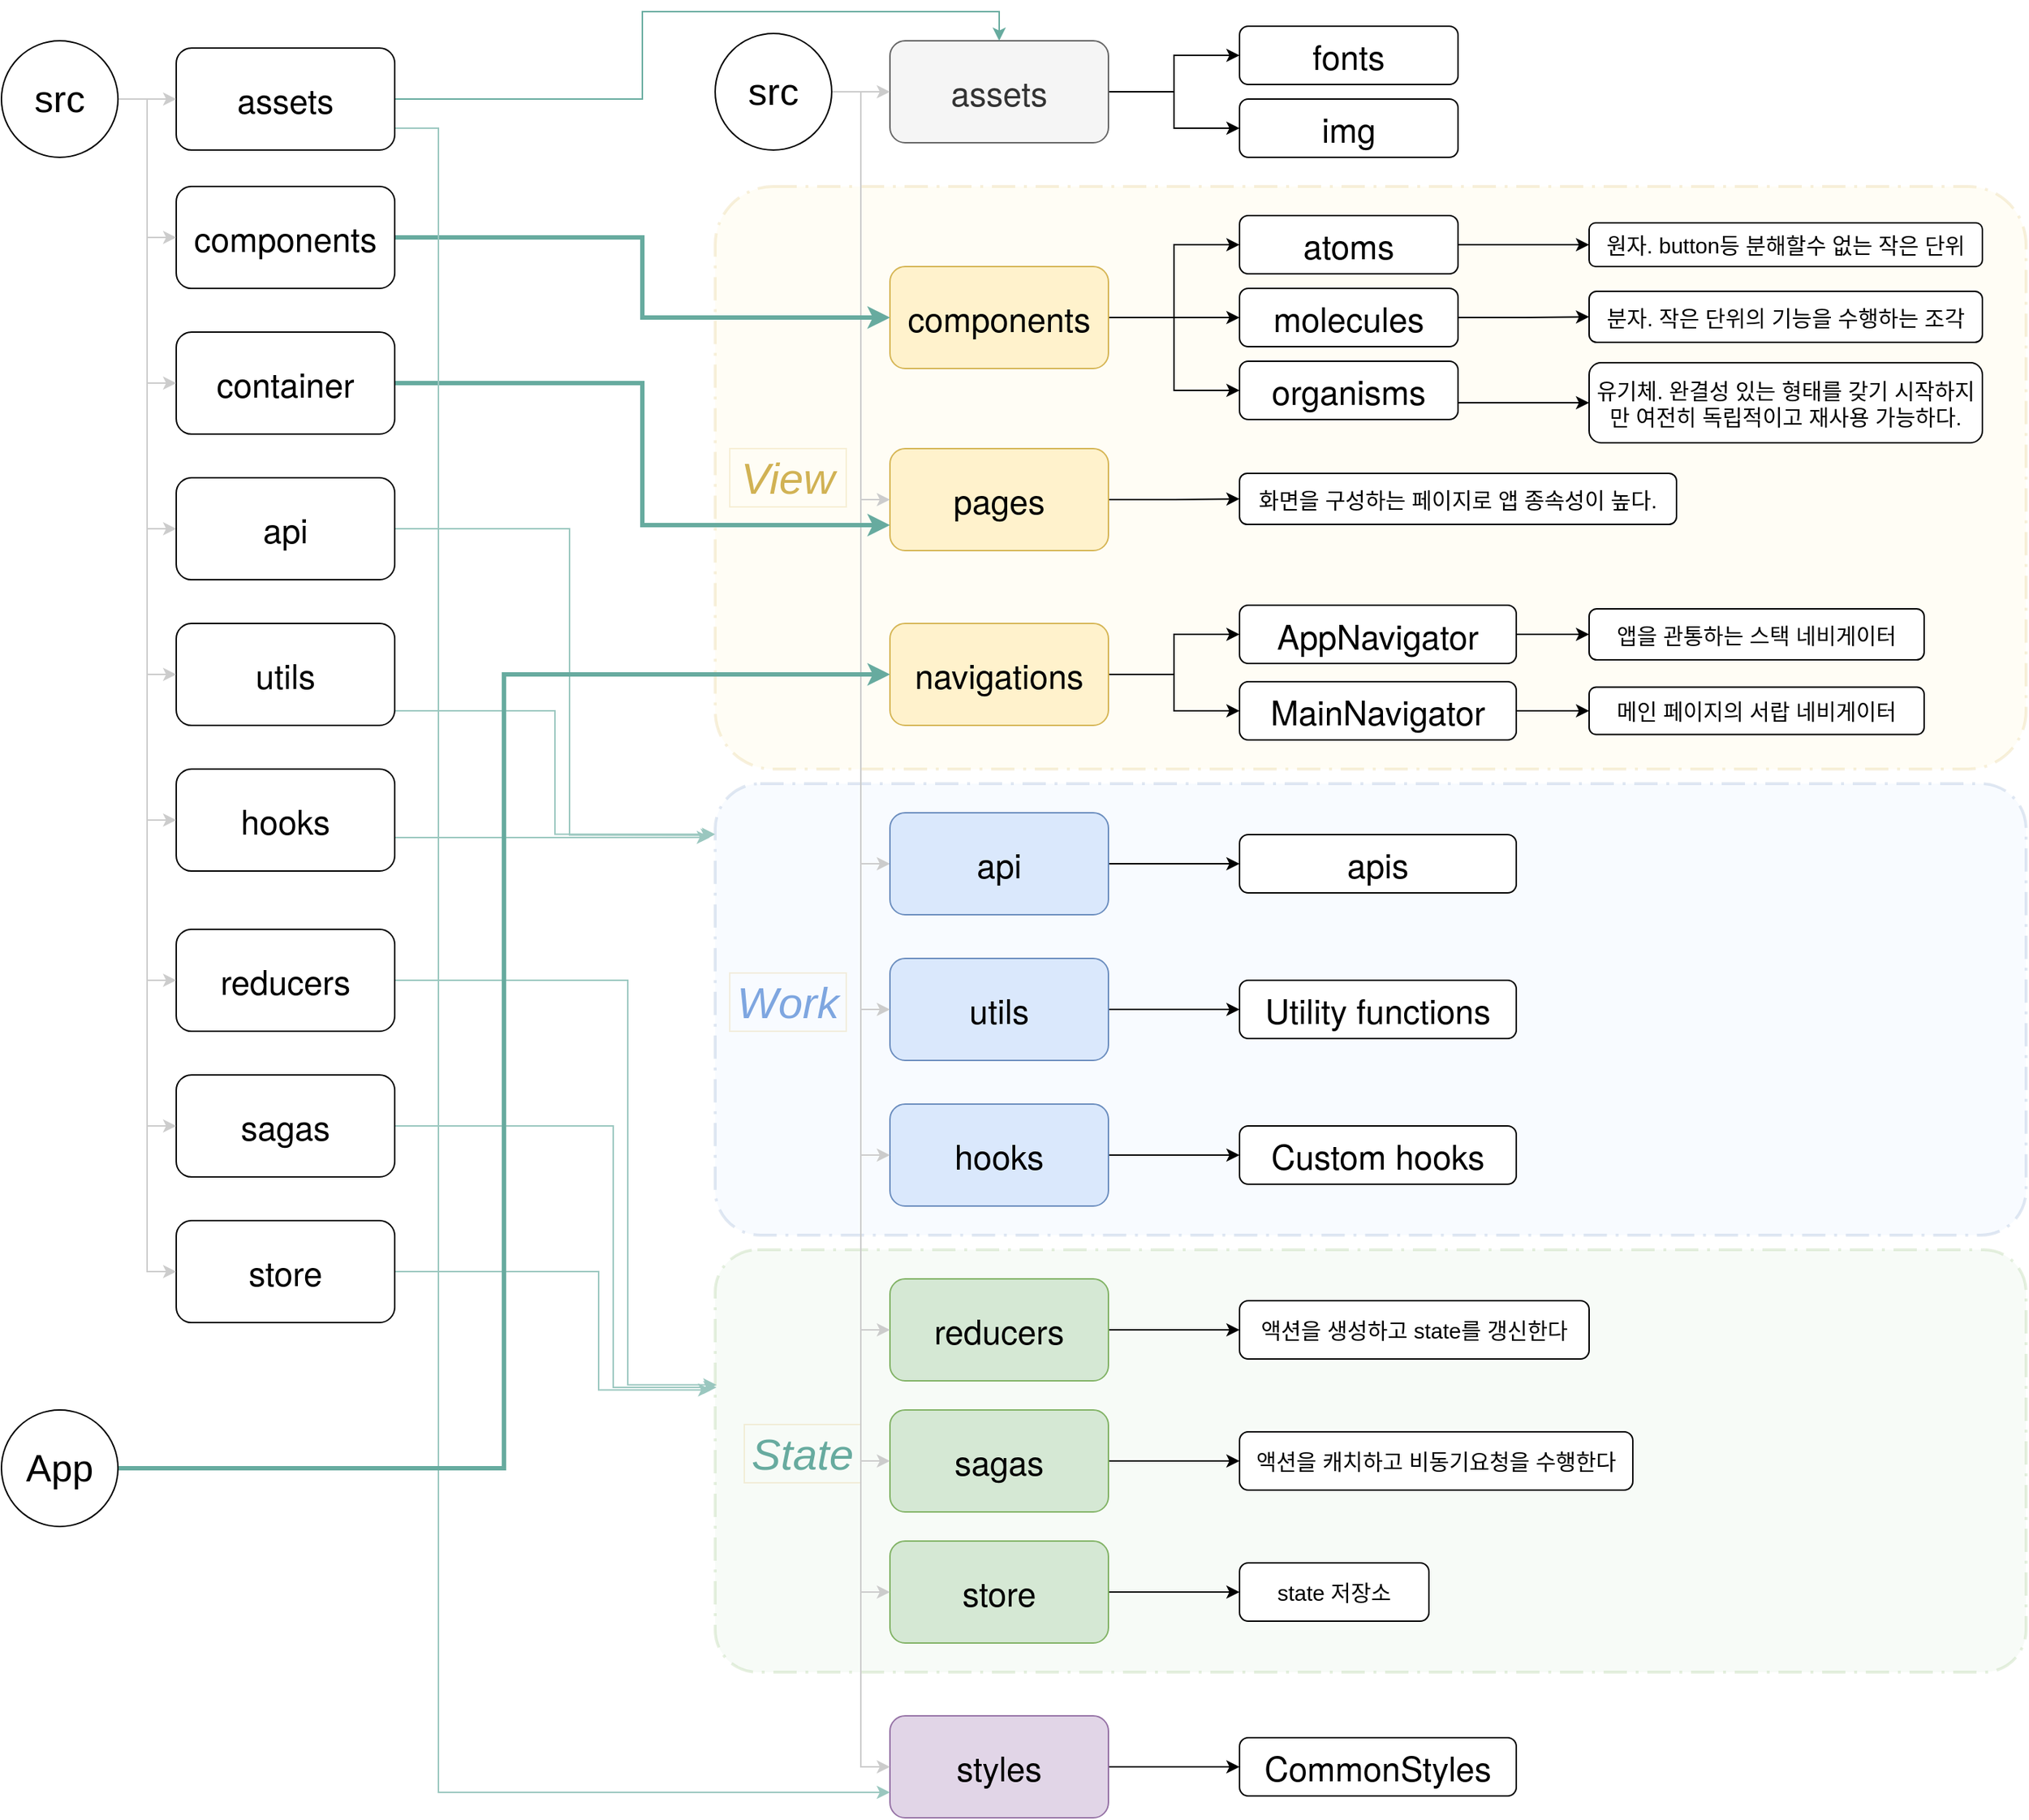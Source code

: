 <mxfile version="13.6.0" type="github">
  <diagram id="6yf5JyoqB4puBkQYlx9q" name="Page-1">
    <mxGraphModel dx="2994" dy="1178" grid="1" gridSize="10" guides="1" tooltips="1" connect="1" arrows="1" fold="1" page="1" pageScale="1" pageWidth="827" pageHeight="1169" math="0" shadow="0">
      <root>
        <mxCell id="0" />
        <mxCell id="1" parent="0" />
        <mxCell id="yWEe2vP6x3866tKrMYLU-28" value="" style="rounded=1;arcSize=10;dashed=1;strokeColor=#82b366;fillColor=#d5e8d4;dashPattern=8 3 1 3;strokeWidth=2;opacity=20;" vertex="1" parent="1">
          <mxGeometry x="-280" y="900" width="900" height="290" as="geometry" />
        </mxCell>
        <mxCell id="yWEe2vP6x3866tKrMYLU-27" value="" style="rounded=1;arcSize=10;dashed=1;strokeColor=#6c8ebf;fillColor=#dae8fc;dashPattern=8 3 1 3;strokeWidth=2;opacity=20;" vertex="1" parent="1">
          <mxGeometry x="-280" y="580" width="900" height="310" as="geometry" />
        </mxCell>
        <mxCell id="yWEe2vP6x3866tKrMYLU-25" value="" style="rounded=1;arcSize=10;dashed=1;strokeColor=#d6b656;fillColor=#fff2cc;dashPattern=8 3 1 3;strokeWidth=2;opacity=20;" vertex="1" parent="1">
          <mxGeometry x="-280" y="170" width="900" height="400" as="geometry" />
        </mxCell>
        <mxCell id="yWEe2vP6x3866tKrMYLU-19" style="edgeStyle=orthogonalEdgeStyle;rounded=0;orthogonalLoop=1;jettySize=auto;html=1;entryX=0;entryY=0.5;entryDx=0;entryDy=0;" edge="1" parent="1" source="yWEe2vP6x3866tKrMYLU-1" target="yWEe2vP6x3866tKrMYLU-13">
          <mxGeometry relative="1" as="geometry" />
        </mxCell>
        <mxCell id="yWEe2vP6x3866tKrMYLU-20" style="edgeStyle=orthogonalEdgeStyle;rounded=0;orthogonalLoop=1;jettySize=auto;html=1;entryX=0;entryY=0.5;entryDx=0;entryDy=0;" edge="1" parent="1" source="yWEe2vP6x3866tKrMYLU-1" target="yWEe2vP6x3866tKrMYLU-14">
          <mxGeometry relative="1" as="geometry" />
        </mxCell>
        <mxCell id="yWEe2vP6x3866tKrMYLU-21" style="edgeStyle=orthogonalEdgeStyle;rounded=0;orthogonalLoop=1;jettySize=auto;html=1;entryX=0;entryY=0.5;entryDx=0;entryDy=0;" edge="1" parent="1" source="yWEe2vP6x3866tKrMYLU-1" target="yWEe2vP6x3866tKrMYLU-16">
          <mxGeometry relative="1" as="geometry" />
        </mxCell>
        <mxCell id="yWEe2vP6x3866tKrMYLU-1" value="&lt;p class=&quot;p1&quot; style=&quot;margin: 0px ; font-stretch: normal ; font-size: 23px ; line-height: normal ; font-family: &amp;#34;helvetica neue&amp;#34;&quot;&gt;components&lt;/p&gt;" style="rounded=1;whiteSpace=wrap;html=1;fillColor=#fff2cc;strokeColor=#d6b656;" vertex="1" parent="1">
          <mxGeometry x="-160" y="225" width="150" height="70" as="geometry" />
        </mxCell>
        <mxCell id="yWEe2vP6x3866tKrMYLU-23" style="edgeStyle=orthogonalEdgeStyle;rounded=0;orthogonalLoop=1;jettySize=auto;html=1;entryX=0;entryY=0.5;entryDx=0;entryDy=0;" edge="1" parent="1" source="yWEe2vP6x3866tKrMYLU-2" target="yWEe2vP6x3866tKrMYLU-15">
          <mxGeometry relative="1" as="geometry" />
        </mxCell>
        <mxCell id="yWEe2vP6x3866tKrMYLU-24" style="edgeStyle=orthogonalEdgeStyle;rounded=0;orthogonalLoop=1;jettySize=auto;html=1;entryX=0;entryY=0.5;entryDx=0;entryDy=0;" edge="1" parent="1" source="yWEe2vP6x3866tKrMYLU-2" target="yWEe2vP6x3866tKrMYLU-22">
          <mxGeometry relative="1" as="geometry" />
        </mxCell>
        <mxCell id="yWEe2vP6x3866tKrMYLU-2" value="&lt;p class=&quot;p1&quot; style=&quot;margin: 0px ; font-stretch: normal ; font-size: 23px ; line-height: normal ; font-family: &amp;#34;helvetica neue&amp;#34;&quot;&gt;navigations&lt;/p&gt;" style="rounded=1;whiteSpace=wrap;html=1;fillColor=#fff2cc;strokeColor=#d6b656;" vertex="1" parent="1">
          <mxGeometry x="-160" y="470" width="150" height="70" as="geometry" />
        </mxCell>
        <mxCell id="yWEe2vP6x3866tKrMYLU-43" style="edgeStyle=orthogonalEdgeStyle;rounded=0;orthogonalLoop=1;jettySize=auto;html=1;entryX=0;entryY=0.5;entryDx=0;entryDy=0;fontSize=30;fontColor=#7EA6E0;" edge="1" parent="1" source="yWEe2vP6x3866tKrMYLU-3" target="yWEe2vP6x3866tKrMYLU-42">
          <mxGeometry relative="1" as="geometry" />
        </mxCell>
        <mxCell id="yWEe2vP6x3866tKrMYLU-3" value="&lt;p class=&quot;p1&quot; style=&quot;margin: 0px ; font-stretch: normal ; font-size: 23px ; line-height: normal ; font-family: &amp;#34;helvetica neue&amp;#34;&quot;&gt;pages&lt;/p&gt;" style="rounded=1;whiteSpace=wrap;html=1;fillColor=#fff2cc;strokeColor=#d6b656;" vertex="1" parent="1">
          <mxGeometry x="-160" y="350" width="150" height="70" as="geometry" />
        </mxCell>
        <mxCell id="yWEe2vP6x3866tKrMYLU-46" style="edgeStyle=orthogonalEdgeStyle;rounded=0;orthogonalLoop=1;jettySize=auto;html=1;entryX=0;entryY=0.5;entryDx=0;entryDy=0;fontSize=30;fontColor=#7EA6E0;" edge="1" parent="1" source="yWEe2vP6x3866tKrMYLU-4" target="yWEe2vP6x3866tKrMYLU-45">
          <mxGeometry relative="1" as="geometry" />
        </mxCell>
        <mxCell id="yWEe2vP6x3866tKrMYLU-4" value="&lt;p class=&quot;p1&quot; style=&quot;margin: 0px ; font-stretch: normal ; font-size: 23px ; line-height: normal ; font-family: &amp;#34;helvetica neue&amp;#34;&quot;&gt;styles&lt;/p&gt;" style="rounded=1;whiteSpace=wrap;html=1;fillColor=#e1d5e7;strokeColor=#9673a6;" vertex="1" parent="1">
          <mxGeometry x="-160" y="1220" width="150" height="70" as="geometry" />
        </mxCell>
        <mxCell id="yWEe2vP6x3866tKrMYLU-49" style="edgeStyle=orthogonalEdgeStyle;rounded=0;orthogonalLoop=1;jettySize=auto;html=1;fontSize=30;fontColor=#7EA6E0;" edge="1" parent="1" source="yWEe2vP6x3866tKrMYLU-5" target="yWEe2vP6x3866tKrMYLU-47">
          <mxGeometry relative="1" as="geometry" />
        </mxCell>
        <mxCell id="yWEe2vP6x3866tKrMYLU-5" value="&lt;p class=&quot;p1&quot; style=&quot;margin: 0px ; font-stretch: normal ; font-size: 23px ; line-height: normal ; font-family: &amp;#34;helvetica neue&amp;#34;&quot;&gt;utils&lt;/p&gt;" style="rounded=1;whiteSpace=wrap;html=1;fillColor=#dae8fc;strokeColor=#6c8ebf;" vertex="1" parent="1">
          <mxGeometry x="-160" y="700" width="150" height="70" as="geometry" />
        </mxCell>
        <mxCell id="yWEe2vP6x3866tKrMYLU-50" style="edgeStyle=orthogonalEdgeStyle;rounded=0;orthogonalLoop=1;jettySize=auto;html=1;fontSize=30;fontColor=#7EA6E0;" edge="1" parent="1" source="yWEe2vP6x3866tKrMYLU-6" target="yWEe2vP6x3866tKrMYLU-48">
          <mxGeometry relative="1" as="geometry" />
        </mxCell>
        <mxCell id="yWEe2vP6x3866tKrMYLU-6" value="&lt;p class=&quot;p1&quot; style=&quot;margin: 0px ; font-stretch: normal ; font-size: 23px ; line-height: normal ; font-family: &amp;#34;helvetica neue&amp;#34;&quot;&gt;hooks&lt;/p&gt;" style="rounded=1;whiteSpace=wrap;html=1;fillColor=#dae8fc;strokeColor=#6c8ebf;" vertex="1" parent="1">
          <mxGeometry x="-160" y="800" width="150" height="70" as="geometry" />
        </mxCell>
        <mxCell id="yWEe2vP6x3866tKrMYLU-52" style="edgeStyle=orthogonalEdgeStyle;rounded=0;orthogonalLoop=1;jettySize=auto;html=1;entryX=0;entryY=0.5;entryDx=0;entryDy=0;fontSize=15;fontColor=#7EA6E0;" edge="1" parent="1" source="yWEe2vP6x3866tKrMYLU-7" target="yWEe2vP6x3866tKrMYLU-51">
          <mxGeometry relative="1" as="geometry" />
        </mxCell>
        <mxCell id="yWEe2vP6x3866tKrMYLU-7" value="&lt;p class=&quot;p1&quot; style=&quot;margin: 0px ; font-stretch: normal ; font-size: 23px ; line-height: normal ; font-family: &amp;#34;helvetica neue&amp;#34;&quot;&gt;reducers&lt;/p&gt;" style="rounded=1;whiteSpace=wrap;html=1;fillColor=#d5e8d4;strokeColor=#82b366;" vertex="1" parent="1">
          <mxGeometry x="-160" y="920" width="150" height="70" as="geometry" />
        </mxCell>
        <mxCell id="yWEe2vP6x3866tKrMYLU-54" style="edgeStyle=orthogonalEdgeStyle;rounded=0;orthogonalLoop=1;jettySize=auto;html=1;entryX=0;entryY=0.5;entryDx=0;entryDy=0;fontSize=15;fontColor=#7EA6E0;" edge="1" parent="1" source="yWEe2vP6x3866tKrMYLU-8" target="yWEe2vP6x3866tKrMYLU-53">
          <mxGeometry relative="1" as="geometry" />
        </mxCell>
        <mxCell id="yWEe2vP6x3866tKrMYLU-8" value="&lt;p class=&quot;p1&quot; style=&quot;margin: 0px ; font-stretch: normal ; font-size: 23px ; line-height: normal ; font-family: &amp;#34;helvetica neue&amp;#34;&quot;&gt;sagas&lt;/p&gt;" style="rounded=1;whiteSpace=wrap;html=1;fillColor=#d5e8d4;strokeColor=#82b366;" vertex="1" parent="1">
          <mxGeometry x="-160" y="1010" width="150" height="70" as="geometry" />
        </mxCell>
        <mxCell id="yWEe2vP6x3866tKrMYLU-56" style="edgeStyle=orthogonalEdgeStyle;rounded=0;orthogonalLoop=1;jettySize=auto;html=1;fontSize=15;fontColor=#7EA6E0;" edge="1" parent="1" source="yWEe2vP6x3866tKrMYLU-9" target="yWEe2vP6x3866tKrMYLU-55">
          <mxGeometry relative="1" as="geometry" />
        </mxCell>
        <mxCell id="yWEe2vP6x3866tKrMYLU-9" value="&lt;p class=&quot;p1&quot; style=&quot;margin: 0px ; font-stretch: normal ; font-size: 23px ; line-height: normal ; font-family: &amp;#34;helvetica neue&amp;#34;&quot;&gt;store&lt;/p&gt;" style="rounded=1;whiteSpace=wrap;html=1;fillColor=#d5e8d4;strokeColor=#82b366;" vertex="1" parent="1">
          <mxGeometry x="-160" y="1100" width="150" height="70" as="geometry" />
        </mxCell>
        <mxCell id="yWEe2vP6x3866tKrMYLU-17" style="edgeStyle=orthogonalEdgeStyle;rounded=0;orthogonalLoop=1;jettySize=auto;html=1;entryX=0;entryY=0.5;entryDx=0;entryDy=0;" edge="1" parent="1" source="yWEe2vP6x3866tKrMYLU-10" target="yWEe2vP6x3866tKrMYLU-11">
          <mxGeometry relative="1" as="geometry" />
        </mxCell>
        <mxCell id="yWEe2vP6x3866tKrMYLU-18" style="edgeStyle=orthogonalEdgeStyle;rounded=0;orthogonalLoop=1;jettySize=auto;html=1;entryX=0;entryY=0.5;entryDx=0;entryDy=0;" edge="1" parent="1" source="yWEe2vP6x3866tKrMYLU-10" target="yWEe2vP6x3866tKrMYLU-12">
          <mxGeometry relative="1" as="geometry" />
        </mxCell>
        <mxCell id="yWEe2vP6x3866tKrMYLU-10" value="&lt;p class=&quot;p1&quot; style=&quot;margin: 0px ; font-stretch: normal ; font-size: 23px ; line-height: normal ; font-family: &amp;#34;helvetica neue&amp;#34;&quot;&gt;assets&lt;/p&gt;" style="rounded=1;whiteSpace=wrap;html=1;fillColor=#f5f5f5;strokeColor=#666666;fontColor=#333333;" vertex="1" parent="1">
          <mxGeometry x="-160" y="70" width="150" height="70" as="geometry" />
        </mxCell>
        <mxCell id="yWEe2vP6x3866tKrMYLU-11" value="&lt;p class=&quot;p1&quot; style=&quot;margin: 0px ; font-stretch: normal ; font-size: 23px ; line-height: normal ; font-family: &amp;#34;helvetica neue&amp;#34;&quot;&gt;fonts&lt;/p&gt;" style="rounded=1;whiteSpace=wrap;html=1;" vertex="1" parent="1">
          <mxGeometry x="80" y="60" width="150" height="40" as="geometry" />
        </mxCell>
        <mxCell id="yWEe2vP6x3866tKrMYLU-12" value="&lt;p class=&quot;p1&quot; style=&quot;margin: 0px ; font-stretch: normal ; font-size: 23px ; line-height: normal ; font-family: &amp;#34;helvetica neue&amp;#34;&quot;&gt;img&lt;/p&gt;" style="rounded=1;whiteSpace=wrap;html=1;" vertex="1" parent="1">
          <mxGeometry x="80" y="110" width="150" height="40" as="geometry" />
        </mxCell>
        <mxCell id="yWEe2vP6x3866tKrMYLU-35" style="edgeStyle=orthogonalEdgeStyle;rounded=0;orthogonalLoop=1;jettySize=auto;html=1;fontSize=30;fontColor=#7EA6E0;" edge="1" parent="1" source="yWEe2vP6x3866tKrMYLU-13" target="yWEe2vP6x3866tKrMYLU-32">
          <mxGeometry relative="1" as="geometry" />
        </mxCell>
        <mxCell id="yWEe2vP6x3866tKrMYLU-13" value="&lt;p class=&quot;p1&quot; style=&quot;margin: 0px ; font-stretch: normal ; font-size: 23px ; line-height: normal ; font-family: &amp;#34;helvetica neue&amp;#34;&quot;&gt;atoms&lt;/p&gt;" style="rounded=1;whiteSpace=wrap;html=1;" vertex="1" parent="1">
          <mxGeometry x="80" y="190" width="150" height="40" as="geometry" />
        </mxCell>
        <mxCell id="yWEe2vP6x3866tKrMYLU-36" style="edgeStyle=orthogonalEdgeStyle;rounded=0;orthogonalLoop=1;jettySize=auto;html=1;entryX=0;entryY=0.5;entryDx=0;entryDy=0;fontSize=30;fontColor=#7EA6E0;" edge="1" parent="1" source="yWEe2vP6x3866tKrMYLU-14" target="yWEe2vP6x3866tKrMYLU-33">
          <mxGeometry relative="1" as="geometry" />
        </mxCell>
        <mxCell id="yWEe2vP6x3866tKrMYLU-14" value="&lt;p class=&quot;p1&quot; style=&quot;margin: 0px ; font-stretch: normal ; font-size: 23px ; line-height: normal ; font-family: &amp;#34;helvetica neue&amp;#34;&quot;&gt;molecules&lt;/p&gt;" style="rounded=1;whiteSpace=wrap;html=1;" vertex="1" parent="1">
          <mxGeometry x="80" y="240" width="150" height="40" as="geometry" />
        </mxCell>
        <mxCell id="yWEe2vP6x3866tKrMYLU-40" style="edgeStyle=orthogonalEdgeStyle;rounded=0;orthogonalLoop=1;jettySize=auto;html=1;entryX=0;entryY=0.5;entryDx=0;entryDy=0;fontSize=30;fontColor=#7EA6E0;" edge="1" parent="1" source="yWEe2vP6x3866tKrMYLU-15" target="yWEe2vP6x3866tKrMYLU-38">
          <mxGeometry relative="1" as="geometry" />
        </mxCell>
        <mxCell id="yWEe2vP6x3866tKrMYLU-15" value="&lt;p class=&quot;p1&quot; style=&quot;margin: 0px ; font-stretch: normal ; font-size: 23px ; line-height: normal ; font-family: &amp;#34;helvetica neue&amp;#34;&quot;&gt;AppNavigator&lt;/p&gt;" style="rounded=1;whiteSpace=wrap;html=1;" vertex="1" parent="1">
          <mxGeometry x="80" y="457.5" width="190" height="40" as="geometry" />
        </mxCell>
        <mxCell id="yWEe2vP6x3866tKrMYLU-37" style="edgeStyle=orthogonalEdgeStyle;rounded=0;orthogonalLoop=1;jettySize=auto;html=1;entryX=0;entryY=0.5;entryDx=0;entryDy=0;fontSize=30;fontColor=#7EA6E0;" edge="1" parent="1" source="yWEe2vP6x3866tKrMYLU-16" target="yWEe2vP6x3866tKrMYLU-34">
          <mxGeometry relative="1" as="geometry">
            <Array as="points">
              <mxPoint x="275" y="318" />
            </Array>
          </mxGeometry>
        </mxCell>
        <mxCell id="yWEe2vP6x3866tKrMYLU-16" value="&lt;p class=&quot;p1&quot; style=&quot;margin: 0px ; font-stretch: normal ; font-size: 23px ; line-height: normal ; font-family: &amp;#34;helvetica neue&amp;#34;&quot;&gt;organisms&lt;/p&gt;" style="rounded=1;whiteSpace=wrap;html=1;" vertex="1" parent="1">
          <mxGeometry x="80" y="290" width="150" height="40" as="geometry" />
        </mxCell>
        <mxCell id="yWEe2vP6x3866tKrMYLU-41" style="edgeStyle=orthogonalEdgeStyle;rounded=0;orthogonalLoop=1;jettySize=auto;html=1;fontSize=30;fontColor=#7EA6E0;" edge="1" parent="1" source="yWEe2vP6x3866tKrMYLU-22" target="yWEe2vP6x3866tKrMYLU-39">
          <mxGeometry relative="1" as="geometry" />
        </mxCell>
        <mxCell id="yWEe2vP6x3866tKrMYLU-22" value="&lt;p class=&quot;p1&quot; style=&quot;margin: 0px ; font-stretch: normal ; font-size: 23px ; line-height: normal ; font-family: &amp;#34;helvetica neue&amp;#34;&quot;&gt;MainNavigator&lt;/p&gt;" style="rounded=1;whiteSpace=wrap;html=1;" vertex="1" parent="1">
          <mxGeometry x="80" y="510" width="190" height="40" as="geometry" />
        </mxCell>
        <mxCell id="yWEe2vP6x3866tKrMYLU-29" value="View" style="text;html=1;strokeColor=#d6b656;align=center;verticalAlign=middle;whiteSpace=wrap;rounded=0;opacity=20;fontSize=30;fontColor=#D1B254;fontStyle=2" vertex="1" parent="1">
          <mxGeometry x="-270" y="350" width="80" height="40" as="geometry" />
        </mxCell>
        <mxCell id="yWEe2vP6x3866tKrMYLU-30" value="Work" style="text;html=1;strokeColor=#d6b656;align=center;verticalAlign=middle;whiteSpace=wrap;rounded=0;opacity=20;fontSize=30;fontStyle=2;fontColor=#7EA6E0;" vertex="1" parent="1">
          <mxGeometry x="-270" y="710" width="80" height="40" as="geometry" />
        </mxCell>
        <mxCell id="yWEe2vP6x3866tKrMYLU-31" value="State" style="text;html=1;strokeColor=#d6b656;align=center;verticalAlign=middle;whiteSpace=wrap;rounded=0;opacity=20;fontSize=30;fontStyle=2;fontColor=#67AB9F;" vertex="1" parent="1">
          <mxGeometry x="-260" y="1020" width="80" height="40" as="geometry" />
        </mxCell>
        <mxCell id="yWEe2vP6x3866tKrMYLU-32" value="원자. button등 분해할수 없는 작은 단위" style="rounded=1;whiteSpace=wrap;html=1;fontSize=15;" vertex="1" parent="1">
          <mxGeometry x="320" y="195" width="270" height="30" as="geometry" />
        </mxCell>
        <mxCell id="yWEe2vP6x3866tKrMYLU-33" value="분자. 작은 단위의 기능을 수행하는 조각" style="rounded=1;whiteSpace=wrap;html=1;fontSize=15;" vertex="1" parent="1">
          <mxGeometry x="320" y="242" width="270" height="35" as="geometry" />
        </mxCell>
        <mxCell id="yWEe2vP6x3866tKrMYLU-34" value="유기체. 완결성 있는 형태를 갖기 시작하지만 여전히 독립적이고 재사용 가능하다." style="rounded=1;whiteSpace=wrap;html=1;fontSize=15;" vertex="1" parent="1">
          <mxGeometry x="320" y="291" width="270" height="55" as="geometry" />
        </mxCell>
        <mxCell id="yWEe2vP6x3866tKrMYLU-38" value="앱을 관통하는 스택 네비게이터" style="rounded=1;whiteSpace=wrap;html=1;fontSize=15;" vertex="1" parent="1">
          <mxGeometry x="320" y="460" width="230" height="35" as="geometry" />
        </mxCell>
        <mxCell id="yWEe2vP6x3866tKrMYLU-39" value="메인 페이지의 서랍 네비게이터" style="rounded=1;whiteSpace=wrap;html=1;fontSize=15;" vertex="1" parent="1">
          <mxGeometry x="320" y="513.75" width="230" height="32.5" as="geometry" />
        </mxCell>
        <mxCell id="yWEe2vP6x3866tKrMYLU-42" value="화면을 구성하는 페이지로 앱 종속성이 높다." style="rounded=1;whiteSpace=wrap;html=1;fontSize=15;" vertex="1" parent="1">
          <mxGeometry x="80" y="367" width="300" height="35" as="geometry" />
        </mxCell>
        <mxCell id="yWEe2vP6x3866tKrMYLU-45" value="&lt;p class=&quot;p1&quot; style=&quot;margin: 0px ; font-stretch: normal ; font-size: 23px ; line-height: normal ; font-family: &amp;#34;helvetica neue&amp;#34;&quot;&gt;CommonStyles&lt;/p&gt;" style="rounded=1;whiteSpace=wrap;html=1;" vertex="1" parent="1">
          <mxGeometry x="80" y="1235" width="190" height="40" as="geometry" />
        </mxCell>
        <mxCell id="yWEe2vP6x3866tKrMYLU-47" value="&lt;p class=&quot;p1&quot; style=&quot;margin: 0px ; font-stretch: normal ; font-size: 23px ; line-height: normal ; font-family: &amp;#34;helvetica neue&amp;#34;&quot;&gt;Utility functions&lt;/p&gt;" style="rounded=1;whiteSpace=wrap;html=1;" vertex="1" parent="1">
          <mxGeometry x="80" y="715" width="190" height="40" as="geometry" />
        </mxCell>
        <mxCell id="yWEe2vP6x3866tKrMYLU-48" value="&lt;p class=&quot;p1&quot; style=&quot;margin: 0px ; font-stretch: normal ; font-size: 23px ; line-height: normal ; font-family: &amp;#34;helvetica neue&amp;#34;&quot;&gt;Custom hooks&lt;/p&gt;" style="rounded=1;whiteSpace=wrap;html=1;" vertex="1" parent="1">
          <mxGeometry x="80" y="815" width="190" height="40" as="geometry" />
        </mxCell>
        <mxCell id="yWEe2vP6x3866tKrMYLU-51" value="액션을 생성하고 state를 갱신한다" style="rounded=1;whiteSpace=wrap;html=1;fontSize=15;" vertex="1" parent="1">
          <mxGeometry x="80" y="935" width="240" height="40" as="geometry" />
        </mxCell>
        <mxCell id="yWEe2vP6x3866tKrMYLU-53" value="액션을 캐치하고 비동기요청을 수행한다" style="rounded=1;whiteSpace=wrap;html=1;fontSize=15;" vertex="1" parent="1">
          <mxGeometry x="80" y="1025" width="270" height="40" as="geometry" />
        </mxCell>
        <mxCell id="yWEe2vP6x3866tKrMYLU-55" value="state 저장소" style="rounded=1;whiteSpace=wrap;html=1;fontSize=15;" vertex="1" parent="1">
          <mxGeometry x="80" y="1115" width="130" height="40" as="geometry" />
        </mxCell>
        <mxCell id="yWEe2vP6x3866tKrMYLU-62" style="edgeStyle=orthogonalEdgeStyle;rounded=0;orthogonalLoop=1;jettySize=auto;html=1;entryX=0;entryY=0.5;entryDx=0;entryDy=0;fontSize=26;fontColor=#7EA6E0;strokeColor=#CCCCCC;" edge="1" parent="1" source="yWEe2vP6x3866tKrMYLU-61" target="yWEe2vP6x3866tKrMYLU-10">
          <mxGeometry relative="1" as="geometry" />
        </mxCell>
        <mxCell id="yWEe2vP6x3866tKrMYLU-63" style="edgeStyle=orthogonalEdgeStyle;rounded=0;orthogonalLoop=1;jettySize=auto;html=1;entryX=0;entryY=0.5;entryDx=0;entryDy=0;fontSize=26;fontColor=#7EA6E0;strokeColor=#CCCCCC;" edge="1" parent="1" source="yWEe2vP6x3866tKrMYLU-61" target="yWEe2vP6x3866tKrMYLU-1">
          <mxGeometry relative="1" as="geometry" />
        </mxCell>
        <mxCell id="yWEe2vP6x3866tKrMYLU-64" style="edgeStyle=orthogonalEdgeStyle;rounded=0;orthogonalLoop=1;jettySize=auto;html=1;entryX=0;entryY=0.5;entryDx=0;entryDy=0;fontSize=26;fontColor=#7EA6E0;strokeColor=#CCCCCC;" edge="1" parent="1" source="yWEe2vP6x3866tKrMYLU-61" target="yWEe2vP6x3866tKrMYLU-3">
          <mxGeometry relative="1" as="geometry" />
        </mxCell>
        <mxCell id="yWEe2vP6x3866tKrMYLU-65" style="edgeStyle=orthogonalEdgeStyle;rounded=0;orthogonalLoop=1;jettySize=auto;html=1;entryX=0;entryY=0.5;entryDx=0;entryDy=0;fontSize=26;fontColor=#7EA6E0;strokeColor=#CCCCCC;" edge="1" parent="1" source="yWEe2vP6x3866tKrMYLU-61" target="yWEe2vP6x3866tKrMYLU-2">
          <mxGeometry relative="1" as="geometry" />
        </mxCell>
        <mxCell id="yWEe2vP6x3866tKrMYLU-66" style="edgeStyle=orthogonalEdgeStyle;rounded=0;orthogonalLoop=1;jettySize=auto;html=1;entryX=0;entryY=0.5;entryDx=0;entryDy=0;fontSize=26;fontColor=#7EA6E0;strokeColor=#CCCCCC;" edge="1" parent="1" source="yWEe2vP6x3866tKrMYLU-61" target="yWEe2vP6x3866tKrMYLU-5">
          <mxGeometry relative="1" as="geometry" />
        </mxCell>
        <mxCell id="yWEe2vP6x3866tKrMYLU-67" style="edgeStyle=orthogonalEdgeStyle;rounded=0;orthogonalLoop=1;jettySize=auto;html=1;entryX=0;entryY=0.5;entryDx=0;entryDy=0;fontSize=26;fontColor=#7EA6E0;strokeColor=#CCCCCC;" edge="1" parent="1" source="yWEe2vP6x3866tKrMYLU-61" target="yWEe2vP6x3866tKrMYLU-6">
          <mxGeometry relative="1" as="geometry" />
        </mxCell>
        <mxCell id="yWEe2vP6x3866tKrMYLU-68" style="edgeStyle=orthogonalEdgeStyle;rounded=0;orthogonalLoop=1;jettySize=auto;html=1;entryX=0;entryY=0.5;entryDx=0;entryDy=0;fontSize=26;fontColor=#7EA6E0;strokeColor=#CCCCCC;" edge="1" parent="1" source="yWEe2vP6x3866tKrMYLU-61" target="yWEe2vP6x3866tKrMYLU-7">
          <mxGeometry relative="1" as="geometry" />
        </mxCell>
        <mxCell id="yWEe2vP6x3866tKrMYLU-69" style="edgeStyle=orthogonalEdgeStyle;rounded=0;orthogonalLoop=1;jettySize=auto;html=1;entryX=0;entryY=0.5;entryDx=0;entryDy=0;fontSize=26;fontColor=#7EA6E0;strokeColor=#CCCCCC;" edge="1" parent="1" source="yWEe2vP6x3866tKrMYLU-61" target="yWEe2vP6x3866tKrMYLU-8">
          <mxGeometry relative="1" as="geometry" />
        </mxCell>
        <mxCell id="yWEe2vP6x3866tKrMYLU-70" style="edgeStyle=orthogonalEdgeStyle;rounded=0;orthogonalLoop=1;jettySize=auto;html=1;entryX=0;entryY=0.5;entryDx=0;entryDy=0;fontSize=26;fontColor=#7EA6E0;strokeColor=#CCCCCC;" edge="1" parent="1" source="yWEe2vP6x3866tKrMYLU-61" target="yWEe2vP6x3866tKrMYLU-9">
          <mxGeometry relative="1" as="geometry" />
        </mxCell>
        <mxCell id="yWEe2vP6x3866tKrMYLU-71" style="edgeStyle=orthogonalEdgeStyle;rounded=0;orthogonalLoop=1;jettySize=auto;html=1;entryX=0;entryY=0.5;entryDx=0;entryDy=0;fontSize=26;fontColor=#7EA6E0;textOpacity=50;strokeColor=#CCCCCC;" edge="1" parent="1" source="yWEe2vP6x3866tKrMYLU-61" target="yWEe2vP6x3866tKrMYLU-4">
          <mxGeometry relative="1" as="geometry" />
        </mxCell>
        <mxCell id="yWEe2vP6x3866tKrMYLU-75" style="edgeStyle=orthogonalEdgeStyle;rounded=0;orthogonalLoop=1;jettySize=auto;html=1;entryX=0;entryY=0.5;entryDx=0;entryDy=0;strokeColor=#CCCCCC;fontSize=26;fontColor=#7EA6E0;" edge="1" parent="1" source="yWEe2vP6x3866tKrMYLU-61" target="yWEe2vP6x3866tKrMYLU-72">
          <mxGeometry relative="1" as="geometry" />
        </mxCell>
        <mxCell id="yWEe2vP6x3866tKrMYLU-61" value="src" style="ellipse;whiteSpace=wrap;html=1;aspect=fixed;fontSize=26;" vertex="1" parent="1">
          <mxGeometry x="-280" y="65" width="80" height="80" as="geometry" />
        </mxCell>
        <mxCell id="yWEe2vP6x3866tKrMYLU-77" style="edgeStyle=orthogonalEdgeStyle;rounded=0;orthogonalLoop=1;jettySize=auto;html=1;entryX=0;entryY=0.5;entryDx=0;entryDy=0;fontSize=26;fontColor=#7EA6E0;" edge="1" parent="1" source="yWEe2vP6x3866tKrMYLU-72" target="yWEe2vP6x3866tKrMYLU-76">
          <mxGeometry relative="1" as="geometry" />
        </mxCell>
        <mxCell id="yWEe2vP6x3866tKrMYLU-72" value="&lt;p class=&quot;p1&quot; style=&quot;margin: 0px ; font-stretch: normal ; font-size: 23px ; line-height: normal ; font-family: &amp;#34;helvetica neue&amp;#34;&quot;&gt;api&lt;/p&gt;" style="rounded=1;whiteSpace=wrap;html=1;fillColor=#dae8fc;strokeColor=#6c8ebf;" vertex="1" parent="1">
          <mxGeometry x="-160" y="600" width="150" height="70" as="geometry" />
        </mxCell>
        <mxCell id="yWEe2vP6x3866tKrMYLU-76" value="&lt;p class=&quot;p1&quot; style=&quot;margin: 0px ; font-stretch: normal ; font-size: 23px ; line-height: normal ; font-family: &amp;#34;helvetica neue&amp;#34;&quot;&gt;apis&lt;/p&gt;" style="rounded=1;whiteSpace=wrap;html=1;" vertex="1" parent="1">
          <mxGeometry x="80" y="615" width="190" height="40" as="geometry" />
        </mxCell>
        <mxCell id="yWEe2vP6x3866tKrMYLU-99" style="edgeStyle=orthogonalEdgeStyle;rounded=0;orthogonalLoop=1;jettySize=auto;html=1;entryX=0;entryY=0.5;entryDx=0;entryDy=0;strokeColor=#67AB9F;fontSize=26;fontColor=#7EA6E0;strokeWidth=3;" edge="1" parent="1" source="yWEe2vP6x3866tKrMYLU-78" target="yWEe2vP6x3866tKrMYLU-1">
          <mxGeometry relative="1" as="geometry" />
        </mxCell>
        <mxCell id="yWEe2vP6x3866tKrMYLU-78" value="&lt;p class=&quot;p1&quot; style=&quot;margin: 0px ; font-stretch: normal ; font-size: 23px ; line-height: normal ; font-family: &amp;#34;helvetica neue&amp;#34;&quot;&gt;components&lt;/p&gt;" style="rounded=1;whiteSpace=wrap;html=1;" vertex="1" parent="1">
          <mxGeometry x="-650" y="170" width="150" height="70" as="geometry" />
        </mxCell>
        <mxCell id="yWEe2vP6x3866tKrMYLU-100" style="edgeStyle=orthogonalEdgeStyle;rounded=0;orthogonalLoop=1;jettySize=auto;html=1;entryX=0;entryY=0.75;entryDx=0;entryDy=0;strokeColor=#67AB9F;fontSize=26;fontColor=#7EA6E0;strokeWidth=3;" edge="1" parent="1" source="yWEe2vP6x3866tKrMYLU-79" target="yWEe2vP6x3866tKrMYLU-3">
          <mxGeometry relative="1" as="geometry" />
        </mxCell>
        <mxCell id="yWEe2vP6x3866tKrMYLU-79" value="&lt;p class=&quot;p1&quot; style=&quot;margin: 0px ; font-stretch: normal ; font-size: 23px ; line-height: normal ; font-family: &amp;#34;helvetica neue&amp;#34;&quot;&gt;container&lt;/p&gt;" style="rounded=1;whiteSpace=wrap;html=1;" vertex="1" parent="1">
          <mxGeometry x="-650" y="270" width="150" height="70" as="geometry" />
        </mxCell>
        <mxCell id="yWEe2vP6x3866tKrMYLU-109" style="edgeStyle=orthogonalEdgeStyle;rounded=0;orthogonalLoop=1;jettySize=auto;html=1;entryX=0;entryY=0.112;entryDx=0;entryDy=0;fontSize=26;fontColor=#7EA6E0;entryPerimeter=0;strokeColor=#9AC7BF;" edge="1" parent="1" source="yWEe2vP6x3866tKrMYLU-80" target="yWEe2vP6x3866tKrMYLU-27">
          <mxGeometry relative="1" as="geometry">
            <Array as="points">
              <mxPoint x="-390" y="530" />
              <mxPoint x="-390" y="615" />
            </Array>
          </mxGeometry>
        </mxCell>
        <mxCell id="yWEe2vP6x3866tKrMYLU-80" value="&lt;p class=&quot;p1&quot; style=&quot;margin: 0px ; font-stretch: normal ; font-size: 23px ; line-height: normal ; font-family: &amp;#34;helvetica neue&amp;#34;&quot;&gt;utils&lt;/p&gt;" style="rounded=1;whiteSpace=wrap;html=1;" vertex="1" parent="1">
          <mxGeometry x="-650" y="470" width="150" height="70" as="geometry" />
        </mxCell>
        <mxCell id="yWEe2vP6x3866tKrMYLU-110" style="edgeStyle=orthogonalEdgeStyle;rounded=0;orthogonalLoop=1;jettySize=auto;html=1;entryX=-0.004;entryY=0.119;entryDx=0;entryDy=0;entryPerimeter=0;fontSize=26;fontColor=#7EA6E0;strokeColor=#9AC7BF;" edge="1" parent="1" source="yWEe2vP6x3866tKrMYLU-81" target="yWEe2vP6x3866tKrMYLU-27">
          <mxGeometry relative="1" as="geometry">
            <Array as="points">
              <mxPoint x="-440" y="617" />
              <mxPoint x="-440" y="617" />
            </Array>
          </mxGeometry>
        </mxCell>
        <mxCell id="yWEe2vP6x3866tKrMYLU-81" value="&lt;p class=&quot;p1&quot; style=&quot;margin: 0px ; font-stretch: normal ; font-size: 23px ; line-height: normal ; font-family: &amp;#34;helvetica neue&amp;#34;&quot;&gt;hooks&lt;/p&gt;" style="rounded=1;whiteSpace=wrap;html=1;" vertex="1" parent="1">
          <mxGeometry x="-650" y="570" width="150" height="70" as="geometry" />
        </mxCell>
        <mxCell id="yWEe2vP6x3866tKrMYLU-104" style="edgeStyle=orthogonalEdgeStyle;rounded=0;orthogonalLoop=1;jettySize=auto;html=1;entryX=0.001;entryY=0.32;entryDx=0;entryDy=0;entryPerimeter=0;fontSize=26;fontColor=#7EA6E0;strokeColor=#9AC7BF;" edge="1" parent="1" source="yWEe2vP6x3866tKrMYLU-82" target="yWEe2vP6x3866tKrMYLU-28">
          <mxGeometry relative="1" as="geometry">
            <Array as="points">
              <mxPoint x="-340" y="715" />
              <mxPoint x="-340" y="993" />
            </Array>
          </mxGeometry>
        </mxCell>
        <mxCell id="yWEe2vP6x3866tKrMYLU-82" value="&lt;p class=&quot;p1&quot; style=&quot;margin: 0px ; font-stretch: normal ; font-size: 23px ; line-height: normal ; font-family: &amp;#34;helvetica neue&amp;#34;&quot;&gt;reducers&lt;/p&gt;" style="rounded=1;whiteSpace=wrap;html=1;" vertex="1" parent="1">
          <mxGeometry x="-650" y="680" width="150" height="70" as="geometry" />
        </mxCell>
        <mxCell id="yWEe2vP6x3866tKrMYLU-105" style="edgeStyle=orthogonalEdgeStyle;rounded=0;orthogonalLoop=1;jettySize=auto;html=1;entryX=0.001;entryY=0.326;entryDx=0;entryDy=0;entryPerimeter=0;fontSize=26;fontColor=#7EA6E0;strokeColor=#9AC7BF;" edge="1" parent="1" source="yWEe2vP6x3866tKrMYLU-83" target="yWEe2vP6x3866tKrMYLU-28">
          <mxGeometry relative="1" as="geometry">
            <Array as="points">
              <mxPoint x="-350" y="815" />
              <mxPoint x="-350" y="995" />
            </Array>
          </mxGeometry>
        </mxCell>
        <mxCell id="yWEe2vP6x3866tKrMYLU-83" value="&lt;p class=&quot;p1&quot; style=&quot;margin: 0px ; font-stretch: normal ; font-size: 23px ; line-height: normal ; font-family: &amp;#34;helvetica neue&amp;#34;&quot;&gt;sagas&lt;/p&gt;" style="rounded=1;whiteSpace=wrap;html=1;" vertex="1" parent="1">
          <mxGeometry x="-650" y="780" width="150" height="70" as="geometry" />
        </mxCell>
        <mxCell id="yWEe2vP6x3866tKrMYLU-106" style="edgeStyle=orthogonalEdgeStyle;rounded=0;orthogonalLoop=1;jettySize=auto;html=1;entryX=-0.003;entryY=0.332;entryDx=0;entryDy=0;entryPerimeter=0;fontSize=26;fontColor=#7EA6E0;strokeColor=#9AC7BF;" edge="1" parent="1" source="yWEe2vP6x3866tKrMYLU-84" target="yWEe2vP6x3866tKrMYLU-28">
          <mxGeometry relative="1" as="geometry">
            <Array as="points">
              <mxPoint x="-360" y="915" />
              <mxPoint x="-360" y="996" />
            </Array>
          </mxGeometry>
        </mxCell>
        <mxCell id="yWEe2vP6x3866tKrMYLU-84" value="&lt;p class=&quot;p1&quot; style=&quot;margin: 0px ; font-stretch: normal ; font-size: 23px ; line-height: normal ; font-family: &amp;#34;helvetica neue&amp;#34;&quot;&gt;store&lt;/p&gt;" style="rounded=1;whiteSpace=wrap;html=1;" vertex="1" parent="1">
          <mxGeometry x="-650" y="880" width="150" height="70" as="geometry" />
        </mxCell>
        <mxCell id="yWEe2vP6x3866tKrMYLU-111" style="edgeStyle=orthogonalEdgeStyle;rounded=0;orthogonalLoop=1;jettySize=auto;html=1;entryX=0.5;entryY=0;entryDx=0;entryDy=0;strokeColor=#67AB9F;strokeWidth=1;fontSize=26;fontColor=#7EA6E0;" edge="1" parent="1" source="yWEe2vP6x3866tKrMYLU-85" target="yWEe2vP6x3866tKrMYLU-10">
          <mxGeometry relative="1" as="geometry" />
        </mxCell>
        <mxCell id="yWEe2vP6x3866tKrMYLU-112" style="edgeStyle=orthogonalEdgeStyle;rounded=0;orthogonalLoop=1;jettySize=auto;html=1;entryX=0;entryY=0.75;entryDx=0;entryDy=0;strokeWidth=1;fontSize=26;fontColor=#7EA6E0;strokeColor=#9AC7BF;" edge="1" parent="1" source="yWEe2vP6x3866tKrMYLU-85" target="yWEe2vP6x3866tKrMYLU-4">
          <mxGeometry relative="1" as="geometry">
            <Array as="points">
              <mxPoint x="-470" y="130" />
              <mxPoint x="-470" y="1272" />
            </Array>
          </mxGeometry>
        </mxCell>
        <mxCell id="yWEe2vP6x3866tKrMYLU-85" value="&lt;p class=&quot;p1&quot; style=&quot;margin: 0px ; font-stretch: normal ; font-size: 23px ; line-height: normal ; font-family: &amp;#34;helvetica neue&amp;#34;&quot;&gt;assets&lt;/p&gt;" style="rounded=1;whiteSpace=wrap;html=1;" vertex="1" parent="1">
          <mxGeometry x="-650" y="75" width="150" height="70" as="geometry" />
        </mxCell>
        <mxCell id="yWEe2vP6x3866tKrMYLU-86" style="edgeStyle=orthogonalEdgeStyle;rounded=0;orthogonalLoop=1;jettySize=auto;html=1;entryX=0;entryY=0.5;entryDx=0;entryDy=0;fontSize=26;fontColor=#7EA6E0;strokeColor=#CCCCCC;" edge="1" parent="1" source="yWEe2vP6x3866tKrMYLU-95" target="yWEe2vP6x3866tKrMYLU-85">
          <mxGeometry relative="1" as="geometry" />
        </mxCell>
        <mxCell id="yWEe2vP6x3866tKrMYLU-87" style="edgeStyle=orthogonalEdgeStyle;rounded=0;orthogonalLoop=1;jettySize=auto;html=1;entryX=0;entryY=0.5;entryDx=0;entryDy=0;fontSize=26;fontColor=#7EA6E0;strokeColor=#CCCCCC;" edge="1" parent="1" source="yWEe2vP6x3866tKrMYLU-95" target="yWEe2vP6x3866tKrMYLU-78">
          <mxGeometry relative="1" as="geometry" />
        </mxCell>
        <mxCell id="yWEe2vP6x3866tKrMYLU-88" style="edgeStyle=orthogonalEdgeStyle;rounded=0;orthogonalLoop=1;jettySize=auto;html=1;entryX=0;entryY=0.5;entryDx=0;entryDy=0;fontSize=26;fontColor=#7EA6E0;strokeColor=#CCCCCC;" edge="1" parent="1" source="yWEe2vP6x3866tKrMYLU-95" target="yWEe2vP6x3866tKrMYLU-79">
          <mxGeometry relative="1" as="geometry" />
        </mxCell>
        <mxCell id="yWEe2vP6x3866tKrMYLU-89" style="edgeStyle=orthogonalEdgeStyle;rounded=0;orthogonalLoop=1;jettySize=auto;html=1;entryX=0;entryY=0.5;entryDx=0;entryDy=0;fontSize=26;fontColor=#7EA6E0;strokeColor=#CCCCCC;" edge="1" parent="1" source="yWEe2vP6x3866tKrMYLU-95" target="yWEe2vP6x3866tKrMYLU-80">
          <mxGeometry relative="1" as="geometry" />
        </mxCell>
        <mxCell id="yWEe2vP6x3866tKrMYLU-90" style="edgeStyle=orthogonalEdgeStyle;rounded=0;orthogonalLoop=1;jettySize=auto;html=1;entryX=0;entryY=0.5;entryDx=0;entryDy=0;fontSize=26;fontColor=#7EA6E0;strokeColor=#CCCCCC;" edge="1" parent="1" source="yWEe2vP6x3866tKrMYLU-95" target="yWEe2vP6x3866tKrMYLU-81">
          <mxGeometry relative="1" as="geometry" />
        </mxCell>
        <mxCell id="yWEe2vP6x3866tKrMYLU-91" style="edgeStyle=orthogonalEdgeStyle;rounded=0;orthogonalLoop=1;jettySize=auto;html=1;entryX=0;entryY=0.5;entryDx=0;entryDy=0;fontSize=26;fontColor=#7EA6E0;strokeColor=#CCCCCC;" edge="1" parent="1" source="yWEe2vP6x3866tKrMYLU-95" target="yWEe2vP6x3866tKrMYLU-82">
          <mxGeometry relative="1" as="geometry" />
        </mxCell>
        <mxCell id="yWEe2vP6x3866tKrMYLU-92" style="edgeStyle=orthogonalEdgeStyle;rounded=0;orthogonalLoop=1;jettySize=auto;html=1;entryX=0;entryY=0.5;entryDx=0;entryDy=0;fontSize=26;fontColor=#7EA6E0;strokeColor=#CCCCCC;" edge="1" parent="1" source="yWEe2vP6x3866tKrMYLU-95" target="yWEe2vP6x3866tKrMYLU-83">
          <mxGeometry relative="1" as="geometry" />
        </mxCell>
        <mxCell id="yWEe2vP6x3866tKrMYLU-93" style="edgeStyle=orthogonalEdgeStyle;rounded=0;orthogonalLoop=1;jettySize=auto;html=1;entryX=0;entryY=0.5;entryDx=0;entryDy=0;fontSize=26;fontColor=#7EA6E0;strokeColor=#CCCCCC;" edge="1" parent="1" source="yWEe2vP6x3866tKrMYLU-95" target="yWEe2vP6x3866tKrMYLU-84">
          <mxGeometry relative="1" as="geometry" />
        </mxCell>
        <mxCell id="yWEe2vP6x3866tKrMYLU-94" style="edgeStyle=orthogonalEdgeStyle;rounded=0;orthogonalLoop=1;jettySize=auto;html=1;entryX=0;entryY=0.5;entryDx=0;entryDy=0;strokeColor=#CCCCCC;" edge="1" parent="1" source="yWEe2vP6x3866tKrMYLU-95" target="yWEe2vP6x3866tKrMYLU-96">
          <mxGeometry relative="1" as="geometry" />
        </mxCell>
        <mxCell id="yWEe2vP6x3866tKrMYLU-95" value="src" style="ellipse;whiteSpace=wrap;html=1;aspect=fixed;fontSize=26;" vertex="1" parent="1">
          <mxGeometry x="-770" y="70" width="80" height="80" as="geometry" />
        </mxCell>
        <mxCell id="yWEe2vP6x3866tKrMYLU-107" style="edgeStyle=orthogonalEdgeStyle;rounded=0;orthogonalLoop=1;jettySize=auto;html=1;entryX=-0.001;entryY=0.114;entryDx=0;entryDy=0;entryPerimeter=0;fontSize=26;fontColor=#7EA6E0;strokeColor=#9AC7BF;" edge="1" parent="1" source="yWEe2vP6x3866tKrMYLU-96" target="yWEe2vP6x3866tKrMYLU-27">
          <mxGeometry relative="1" as="geometry">
            <Array as="points">
              <mxPoint x="-380" y="405" />
              <mxPoint x="-380" y="615" />
            </Array>
          </mxGeometry>
        </mxCell>
        <mxCell id="yWEe2vP6x3866tKrMYLU-96" value="&lt;p class=&quot;p1&quot; style=&quot;margin: 0px ; font-stretch: normal ; font-size: 23px ; line-height: normal ; font-family: &amp;#34;helvetica neue&amp;#34;&quot;&gt;api&lt;/p&gt;" style="rounded=1;whiteSpace=wrap;html=1;" vertex="1" parent="1">
          <mxGeometry x="-650" y="370" width="150" height="70" as="geometry" />
        </mxCell>
        <mxCell id="yWEe2vP6x3866tKrMYLU-98" style="edgeStyle=orthogonalEdgeStyle;rounded=0;orthogonalLoop=1;jettySize=auto;html=1;entryX=0;entryY=0.5;entryDx=0;entryDy=0;fontSize=26;fontColor=#7EA6E0;strokeColor=#67AB9F;strokeWidth=3;" edge="1" parent="1" source="yWEe2vP6x3866tKrMYLU-97" target="yWEe2vP6x3866tKrMYLU-2">
          <mxGeometry relative="1" as="geometry" />
        </mxCell>
        <mxCell id="yWEe2vP6x3866tKrMYLU-97" value="App" style="ellipse;whiteSpace=wrap;html=1;aspect=fixed;fontSize=26;" vertex="1" parent="1">
          <mxGeometry x="-770" y="1010" width="80" height="80" as="geometry" />
        </mxCell>
      </root>
    </mxGraphModel>
  </diagram>
</mxfile>
